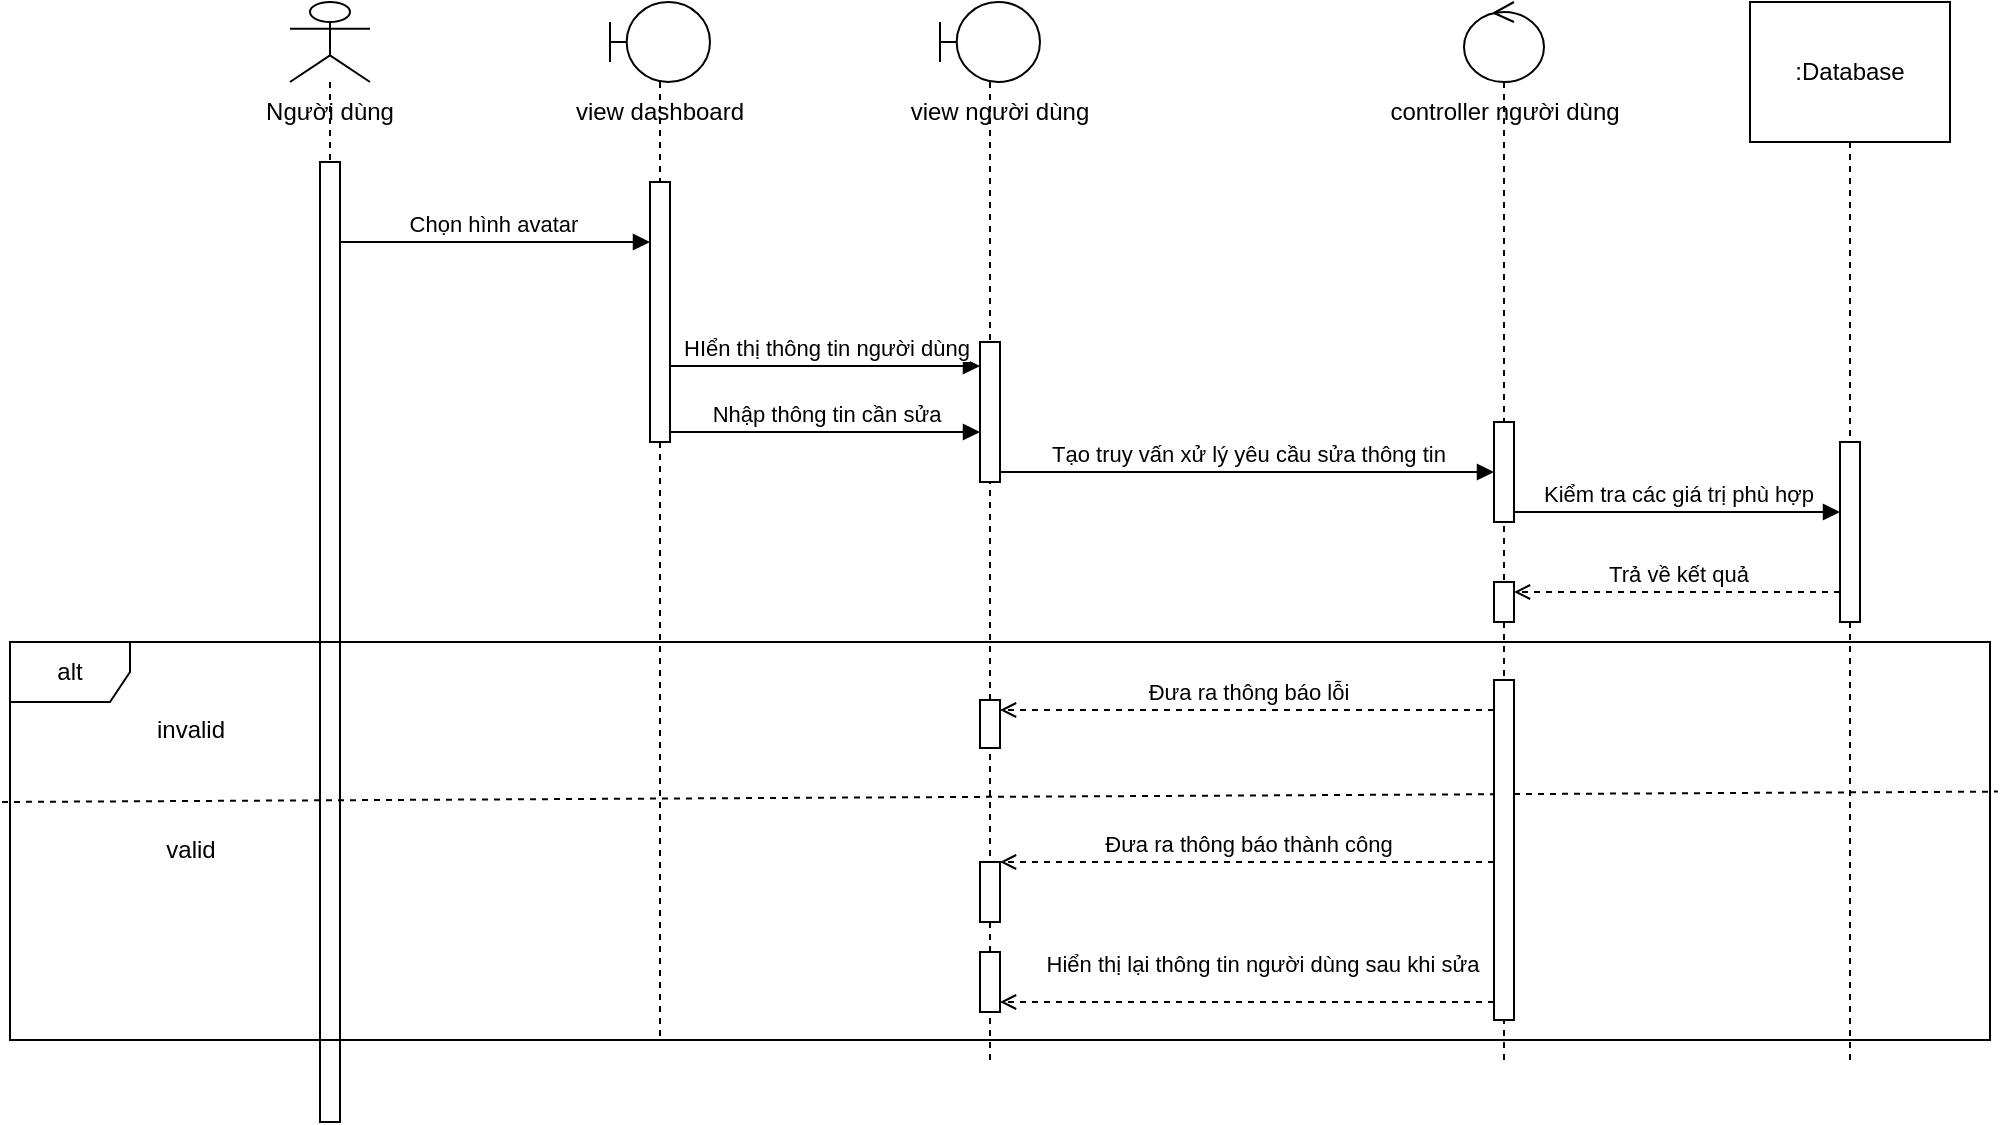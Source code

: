 <mxfile version="22.1.11" type="device">
  <diagram name="Trang-1" id="l152BuuuqlZldC5hCcB0">
    <mxGraphModel dx="1236" dy="590" grid="1" gridSize="10" guides="1" tooltips="1" connect="1" arrows="1" fold="1" page="1" pageScale="1" pageWidth="827" pageHeight="1169" math="0" shadow="0">
      <root>
        <mxCell id="0" />
        <mxCell id="1" parent="0" />
        <mxCell id="w1_bkRWYWX7Zsv86zNrW-1" value="" style="shape=umlLifeline;perimeter=lifelinePerimeter;whiteSpace=wrap;html=1;container=1;dropTarget=0;collapsible=0;recursiveResize=0;outlineConnect=0;portConstraint=eastwest;newEdgeStyle={&quot;curved&quot;:0,&quot;rounded&quot;:0};participant=umlActor;" parent="1" vertex="1">
          <mxGeometry x="150" y="80" width="40" height="560" as="geometry" />
        </mxCell>
        <mxCell id="w1_bkRWYWX7Zsv86zNrW-2" value="" style="html=1;points=[[0,0,0,0,5],[0,1,0,0,-5],[1,0,0,0,5],[1,1,0,0,-5]];perimeter=orthogonalPerimeter;outlineConnect=0;targetShapes=umlLifeline;portConstraint=eastwest;newEdgeStyle={&quot;curved&quot;:0,&quot;rounded&quot;:0};" parent="w1_bkRWYWX7Zsv86zNrW-1" vertex="1">
          <mxGeometry x="15" y="80" width="10" height="480" as="geometry" />
        </mxCell>
        <mxCell id="w1_bkRWYWX7Zsv86zNrW-3" value="" style="shape=umlLifeline;perimeter=lifelinePerimeter;whiteSpace=wrap;html=1;container=1;dropTarget=0;collapsible=0;recursiveResize=0;outlineConnect=0;portConstraint=eastwest;newEdgeStyle={&quot;curved&quot;:0,&quot;rounded&quot;:0};participant=umlBoundary;" parent="1" vertex="1">
          <mxGeometry x="310" y="80" width="50" height="520" as="geometry" />
        </mxCell>
        <mxCell id="w1_bkRWYWX7Zsv86zNrW-4" value="" style="html=1;points=[[0,0,0,0,5],[0,1,0,0,-5],[1,0,0,0,5],[1,1,0,0,-5]];perimeter=orthogonalPerimeter;outlineConnect=0;targetShapes=umlLifeline;portConstraint=eastwest;newEdgeStyle={&quot;curved&quot;:0,&quot;rounded&quot;:0};" parent="w1_bkRWYWX7Zsv86zNrW-3" vertex="1">
          <mxGeometry x="20" y="90" width="10" height="130" as="geometry" />
        </mxCell>
        <mxCell id="w1_bkRWYWX7Zsv86zNrW-5" value="Người dùng" style="text;html=1;strokeColor=none;fillColor=none;align=center;verticalAlign=middle;whiteSpace=wrap;rounded=0;" parent="1" vertex="1">
          <mxGeometry x="135" y="120" width="70" height="30" as="geometry" />
        </mxCell>
        <mxCell id="w1_bkRWYWX7Zsv86zNrW-6" value="view dashboard" style="text;html=1;strokeColor=none;fillColor=none;align=center;verticalAlign=middle;whiteSpace=wrap;rounded=0;" parent="1" vertex="1">
          <mxGeometry x="290" y="120" width="90" height="30" as="geometry" />
        </mxCell>
        <mxCell id="w1_bkRWYWX7Zsv86zNrW-7" value="" style="shape=umlLifeline;perimeter=lifelinePerimeter;whiteSpace=wrap;html=1;container=1;dropTarget=0;collapsible=0;recursiveResize=0;outlineConnect=0;portConstraint=eastwest;newEdgeStyle={&quot;curved&quot;:0,&quot;rounded&quot;:0};participant=umlBoundary;" parent="1" vertex="1">
          <mxGeometry x="475" y="80" width="50" height="530" as="geometry" />
        </mxCell>
        <mxCell id="w1_bkRWYWX7Zsv86zNrW-8" value="" style="html=1;points=[[0,0,0,0,5],[0,1,0,0,-5],[1,0,0,0,5],[1,1,0,0,-5]];perimeter=orthogonalPerimeter;outlineConnect=0;targetShapes=umlLifeline;portConstraint=eastwest;newEdgeStyle={&quot;curved&quot;:0,&quot;rounded&quot;:0};" parent="w1_bkRWYWX7Zsv86zNrW-7" vertex="1">
          <mxGeometry x="20" y="170" width="10" height="70" as="geometry" />
        </mxCell>
        <mxCell id="w1_bkRWYWX7Zsv86zNrW-9" value="view người dùng" style="text;html=1;strokeColor=none;fillColor=none;align=center;verticalAlign=middle;whiteSpace=wrap;rounded=0;" parent="1" vertex="1">
          <mxGeometry x="455" y="120" width="100" height="30" as="geometry" />
        </mxCell>
        <mxCell id="w1_bkRWYWX7Zsv86zNrW-10" value="Chọn hình avatar&amp;nbsp;" style="html=1;verticalAlign=bottom;endArrow=block;curved=0;rounded=0;" parent="1" target="w1_bkRWYWX7Zsv86zNrW-4" edge="1">
          <mxGeometry width="80" relative="1" as="geometry">
            <mxPoint x="175" y="200" as="sourcePoint" />
            <mxPoint x="310" y="200" as="targetPoint" />
          </mxGeometry>
        </mxCell>
        <mxCell id="w1_bkRWYWX7Zsv86zNrW-12" value="HIển thị thông tin người dùng" style="html=1;verticalAlign=bottom;endArrow=block;curved=0;rounded=0;" parent="1" target="w1_bkRWYWX7Zsv86zNrW-8" edge="1">
          <mxGeometry width="80" relative="1" as="geometry">
            <mxPoint x="340" y="262" as="sourcePoint" />
            <mxPoint x="490" y="262" as="targetPoint" />
          </mxGeometry>
        </mxCell>
        <mxCell id="w1_bkRWYWX7Zsv86zNrW-13" value="Nhập thông tin cần sửa" style="html=1;verticalAlign=bottom;endArrow=block;curved=0;rounded=0;exitX=1;exitY=1;exitDx=0;exitDy=-5;exitPerimeter=0;" parent="1" source="w1_bkRWYWX7Zsv86zNrW-4" target="w1_bkRWYWX7Zsv86zNrW-8" edge="1">
          <mxGeometry width="80" relative="1" as="geometry">
            <mxPoint x="350" y="272" as="sourcePoint" />
            <mxPoint x="490" y="295" as="targetPoint" />
          </mxGeometry>
        </mxCell>
        <mxCell id="w1_bkRWYWX7Zsv86zNrW-14" value=":Database&lt;br&gt;" style="shape=umlLifeline;perimeter=lifelinePerimeter;whiteSpace=wrap;html=1;container=1;dropTarget=0;collapsible=0;recursiveResize=0;outlineConnect=0;portConstraint=eastwest;newEdgeStyle={&quot;curved&quot;:0,&quot;rounded&quot;:0};size=70;" parent="1" vertex="1">
          <mxGeometry x="880" y="80" width="100" height="530" as="geometry" />
        </mxCell>
        <mxCell id="w1_bkRWYWX7Zsv86zNrW-15" value="" style="html=1;points=[[0,0,0,0,5],[0,1,0,0,-5],[1,0,0,0,5],[1,1,0,0,-5]];perimeter=orthogonalPerimeter;outlineConnect=0;targetShapes=umlLifeline;portConstraint=eastwest;newEdgeStyle={&quot;curved&quot;:0,&quot;rounded&quot;:0};" parent="w1_bkRWYWX7Zsv86zNrW-14" vertex="1">
          <mxGeometry x="45" y="220" width="10" height="90" as="geometry" />
        </mxCell>
        <mxCell id="w1_bkRWYWX7Zsv86zNrW-16" value="" style="shape=umlLifeline;perimeter=lifelinePerimeter;whiteSpace=wrap;html=1;container=1;dropTarget=0;collapsible=0;recursiveResize=0;outlineConnect=0;portConstraint=eastwest;newEdgeStyle={&quot;curved&quot;:0,&quot;rounded&quot;:0};participant=umlControl;" parent="1" vertex="1">
          <mxGeometry x="737" y="80" width="40" height="530" as="geometry" />
        </mxCell>
        <mxCell id="w1_bkRWYWX7Zsv86zNrW-17" value="" style="html=1;points=[[0,0,0,0,5],[0,1,0,0,-5],[1,0,0,0,5],[1,1,0,0,-5]];perimeter=orthogonalPerimeter;outlineConnect=0;targetShapes=umlLifeline;portConstraint=eastwest;newEdgeStyle={&quot;curved&quot;:0,&quot;rounded&quot;:0};" parent="w1_bkRWYWX7Zsv86zNrW-16" vertex="1">
          <mxGeometry x="15" y="210" width="10" height="50" as="geometry" />
        </mxCell>
        <mxCell id="w1_bkRWYWX7Zsv86zNrW-27" value="" style="html=1;points=[[0,0,0,0,5],[0,1,0,0,-5],[1,0,0,0,5],[1,1,0,0,-5]];perimeter=orthogonalPerimeter;outlineConnect=0;targetShapes=umlLifeline;portConstraint=eastwest;newEdgeStyle={&quot;curved&quot;:0,&quot;rounded&quot;:0};" parent="w1_bkRWYWX7Zsv86zNrW-16" vertex="1">
          <mxGeometry x="15" y="290" width="10" height="20" as="geometry" />
        </mxCell>
        <mxCell id="w1_bkRWYWX7Zsv86zNrW-18" value="controller người dùng" style="text;html=1;align=center;verticalAlign=middle;resizable=0;points=[];autosize=1;strokeColor=none;fillColor=none;" parent="1" vertex="1">
          <mxGeometry x="687" y="120" width="140" height="30" as="geometry" />
        </mxCell>
        <mxCell id="w1_bkRWYWX7Zsv86zNrW-20" value="Tạo truy vấn xử lý yêu cầu sửa thông tin" style="html=1;verticalAlign=bottom;endArrow=block;curved=0;rounded=0;exitX=1;exitY=1;exitDx=0;exitDy=-5;exitPerimeter=0;" parent="1" source="w1_bkRWYWX7Zsv86zNrW-8" target="w1_bkRWYWX7Zsv86zNrW-17" edge="1">
          <mxGeometry width="80" relative="1" as="geometry">
            <mxPoint x="570" y="330" as="sourcePoint" />
            <mxPoint x="670" y="305" as="targetPoint" />
          </mxGeometry>
        </mxCell>
        <mxCell id="w1_bkRWYWX7Zsv86zNrW-21" value="alt" style="shape=umlFrame;whiteSpace=wrap;html=1;pointerEvents=0;" parent="1" vertex="1">
          <mxGeometry x="10" y="400" width="990" height="199" as="geometry" />
        </mxCell>
        <mxCell id="w1_bkRWYWX7Zsv86zNrW-22" value="" style="endArrow=none;dashed=1;html=1;rounded=0;entryX=1.004;entryY=0.32;entryDx=0;entryDy=0;entryPerimeter=0;" parent="1" edge="1">
          <mxGeometry width="50" height="50" relative="1" as="geometry">
            <mxPoint x="6" y="480" as="sourcePoint" />
            <mxPoint x="1003.96" y="474.8" as="targetPoint" />
            <Array as="points" />
          </mxGeometry>
        </mxCell>
        <mxCell id="w1_bkRWYWX7Zsv86zNrW-23" value="invalid" style="text;html=1;align=center;verticalAlign=middle;resizable=0;points=[];autosize=1;strokeColor=none;fillColor=none;" parent="1" vertex="1">
          <mxGeometry x="70" y="429" width="60" height="30" as="geometry" />
        </mxCell>
        <mxCell id="w1_bkRWYWX7Zsv86zNrW-24" value="valid" style="text;html=1;align=center;verticalAlign=middle;resizable=0;points=[];autosize=1;strokeColor=none;fillColor=none;" parent="1" vertex="1">
          <mxGeometry x="75" y="489" width="50" height="30" as="geometry" />
        </mxCell>
        <mxCell id="w1_bkRWYWX7Zsv86zNrW-25" value="Kiểm tra các giá trị phù hợp" style="html=1;verticalAlign=bottom;endArrow=block;curved=0;rounded=0;exitX=1;exitY=1;exitDx=0;exitDy=-5;exitPerimeter=0;" parent="1" source="w1_bkRWYWX7Zsv86zNrW-17" target="w1_bkRWYWX7Zsv86zNrW-15" edge="1">
          <mxGeometry width="80" relative="1" as="geometry">
            <mxPoint x="755" y="320" as="sourcePoint" />
            <mxPoint x="925" y="335" as="targetPoint" />
          </mxGeometry>
        </mxCell>
        <mxCell id="w1_bkRWYWX7Zsv86zNrW-26" value="Trả về kết quả" style="html=1;verticalAlign=bottom;startArrow=none;startFill=0;endArrow=open;startSize=8;rounded=0;dashed=1;endFill=0;entryX=1;entryY=0;entryDx=0;entryDy=5;entryPerimeter=0;" parent="1" source="w1_bkRWYWX7Zsv86zNrW-15" target="w1_bkRWYWX7Zsv86zNrW-27" edge="1">
          <mxGeometry x="0.002" width="60" relative="1" as="geometry">
            <mxPoint x="935" y="378" as="sourcePoint" />
            <mxPoint x="350" y="378" as="targetPoint" />
            <mxPoint as="offset" />
          </mxGeometry>
        </mxCell>
        <mxCell id="w1_bkRWYWX7Zsv86zNrW-28" value="" style="html=1;points=[[0,0,0,0,5],[0,1,0,0,-5],[1,0,0,0,5],[1,1,0,0,-5]];perimeter=orthogonalPerimeter;outlineConnect=0;targetShapes=umlLifeline;portConstraint=eastwest;newEdgeStyle={&quot;curved&quot;:0,&quot;rounded&quot;:0};" parent="1" vertex="1">
          <mxGeometry x="495" y="429" width="10" height="24" as="geometry" />
        </mxCell>
        <mxCell id="w1_bkRWYWX7Zsv86zNrW-29" value="Đưa ra thông báo lỗi" style="html=1;verticalAlign=bottom;startArrow=none;startFill=0;endArrow=open;startSize=8;rounded=0;dashed=1;endFill=0;entryX=1;entryY=0;entryDx=0;entryDy=5;entryPerimeter=0;" parent="1" source="w1_bkRWYWX7Zsv86zNrW-34" target="w1_bkRWYWX7Zsv86zNrW-28" edge="1">
          <mxGeometry x="0.002" width="60" relative="1" as="geometry">
            <mxPoint x="940" y="440" as="sourcePoint" />
            <mxPoint x="650" y="360" as="targetPoint" />
            <mxPoint as="offset" />
          </mxGeometry>
        </mxCell>
        <mxCell id="w1_bkRWYWX7Zsv86zNrW-30" value="" style="html=1;points=[[0,0,0,0,5],[0,1,0,0,-5],[1,0,0,0,5],[1,1,0,0,-5]];perimeter=orthogonalPerimeter;outlineConnect=0;targetShapes=umlLifeline;portConstraint=eastwest;newEdgeStyle={&quot;curved&quot;:0,&quot;rounded&quot;:0};" parent="1" vertex="1">
          <mxGeometry x="495" y="510" width="10" height="30" as="geometry" />
        </mxCell>
        <mxCell id="w1_bkRWYWX7Zsv86zNrW-31" value="Đưa ra thông báo thành công" style="html=1;verticalAlign=bottom;startArrow=none;startFill=0;endArrow=open;startSize=8;rounded=0;dashed=1;endFill=0;" parent="1" source="w1_bkRWYWX7Zsv86zNrW-34" target="w1_bkRWYWX7Zsv86zNrW-30" edge="1">
          <mxGeometry x="0.002" width="60" relative="1" as="geometry">
            <mxPoint x="780" y="520" as="sourcePoint" />
            <mxPoint x="350" y="517" as="targetPoint" />
            <mxPoint as="offset" />
          </mxGeometry>
        </mxCell>
        <mxCell id="w1_bkRWYWX7Zsv86zNrW-32" value="Hiển thị lại thông tin người dùng sau khi sửa" style="html=1;verticalAlign=bottom;startArrow=none;startFill=0;endArrow=open;startSize=8;rounded=0;dashed=1;endFill=0;entryX=1;entryY=1;entryDx=0;entryDy=-5;entryPerimeter=0;" parent="1" source="w1_bkRWYWX7Zsv86zNrW-34" target="w1_bkRWYWX7Zsv86zNrW-33" edge="1">
          <mxGeometry x="-0.06" y="-10" width="60" relative="1" as="geometry">
            <mxPoint x="935" y="584" as="sourcePoint" />
            <mxPoint x="360" y="527" as="targetPoint" />
            <mxPoint as="offset" />
          </mxGeometry>
        </mxCell>
        <mxCell id="w1_bkRWYWX7Zsv86zNrW-33" value="" style="html=1;points=[[0,0,0,0,5],[0,1,0,0,-5],[1,0,0,0,5],[1,1,0,0,-5]];perimeter=orthogonalPerimeter;outlineConnect=0;targetShapes=umlLifeline;portConstraint=eastwest;newEdgeStyle={&quot;curved&quot;:0,&quot;rounded&quot;:0};" parent="1" vertex="1">
          <mxGeometry x="495" y="555" width="10" height="30" as="geometry" />
        </mxCell>
        <mxCell id="w1_bkRWYWX7Zsv86zNrW-34" value="" style="html=1;points=[[0,0,0,0,5],[0,1,0,0,-5],[1,0,0,0,5],[1,1,0,0,-5]];perimeter=orthogonalPerimeter;outlineConnect=0;targetShapes=umlLifeline;portConstraint=eastwest;newEdgeStyle={&quot;curved&quot;:0,&quot;rounded&quot;:0};" parent="1" vertex="1">
          <mxGeometry x="752" y="419" width="10" height="170" as="geometry" />
        </mxCell>
      </root>
    </mxGraphModel>
  </diagram>
</mxfile>
